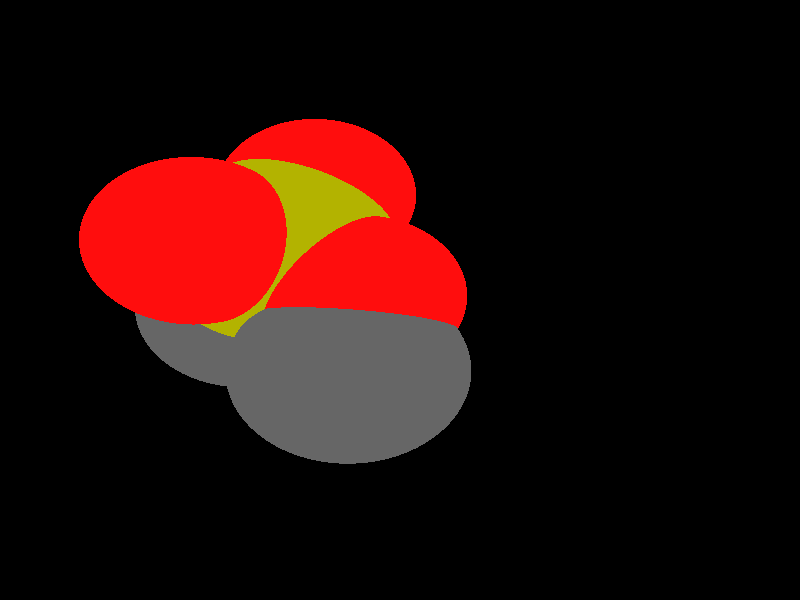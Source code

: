 global_settings {
	ambient_light rgb <0.200000002980232, 0.200000002980232, 0.200000002980232>
	max_trace_level 15
}

background { color rgb <0,0,0> }

camera {
	perspective
	location <-9.56796901202255, -13.2079990074363, 0.0588011202742895>
	angle 40
	up <-0.519290232827866, 0.505638015232246, 0.688961429719818>
	right <0.486307554289998, -0.488088132983531, 0.724758537087443> * 1
	direction <0.702739366145132, 0.711407177355307, 0.0075638136738937> }

light_source {
	<-22.2448757328477, -24.5684002899199, 34.6392497190174>
	color rgb <1, 1, 1>
	fade_distance 65.6969626883504
	fade_power 0
	spotlight
	area_light <20, 0, 0>, <0, 0, 20>, 20, 20
	circular
	orient
	point_at <22.2448757328477, 24.5684002899199, -34.6392497190174>
}

light_source {
	<-13.1781380751538, 36.1372944715574, -3.0796088153465>
	color rgb <0.300000011920929, 0.300000011920929, 0.300000011920929> shadowless
	fade_distance 65.6969626883504
	fade_power 0
	parallel
	point_at <13.1781380751538, -36.1372944715574, 3.0796088153465>
}

#default {
	finish {ambient 0.5 diffuse 1 specular 0.2 roughness .01 metallic 1}
}

union {
cylinder {
	<0.388234626128472, -0.482479172416026, -0.481017617919956>, 	<-0.34231210872594, -0.595565122088866, -0.855579610407964>, 0.075
	pigment { rgbt <0.699999988079071, 0.699999988079071, 0, 0> }
}
cylinder {
	<0.350385998189397, -0.260792419244389, -0.474128145418577>, 	<-0.380160736665015, -0.373878368917229, -0.848690137906585>, 0.075
	pigment { rgbt <0.699999988079071, 0.699999988079071, 0, 0> }
}
cylinder {
	<-0.34231210872594, -0.595565122088866, -0.855579610407964>, 	<-0.88720822649895, -0.679913038534875, -1.13495581706874>, 0.075
	pigment { rgbt <1, 0.0500000007450581, 0.0500000007450581, 0> }
}
cylinder {
	<-0.380160736665015, -0.373878368917229, -0.848690137906585>, 	<-0.925056854438025, -0.458226285363238, -1.12806634456736>, 0.075
	pigment { rgbt <1, 0.0500000007450581, 0.0500000007450581, 0> }
}
cylinder {
	<0.321029075079234, -0.454205511759004, -0.418349455919894>, 	<0.391763655253117, -8.57965060385713e-05, 0.27245301630361>, 0.075
	pigment { rgbt <0.699999988079071, 0.699999988079071, 0, 0> }
}
cylinder {
	<0.417591549238636, -0.28906607990141, -0.536796307418639>, 	<0.488326129412519, 0.165053635351555, 0.154006164804864>, 0.075
	pigment { rgbt <0.699999988079071, 0.699999988079071, 0, 0> }
}
cylinder {
	<0.391763655253117, -8.57965060385574e-05, 0.27245301630361>, 	<0.444544355647923, 0.338769068755342, 0.787915725332065>, 0.075
	pigment { rgbt <1, 0.0500000007450581, 0.0500000007450581, 0> }
}
cylinder {
	<0.488326129412519, 0.165053635351555, 0.154006164804864>, 	<0.541106829807325, 0.503908500612936, 0.669468873833319>, 0.075
	pigment { rgbt <1, 0.0500000007450581, 0.0500000007450581, 0> }
}
cylinder {
	<0.369310312158935, -0.371635795830207, -0.477572881669266>, 	<0.749720689757926, -1.19315540517636, -0.312357532573455>, 0.075
	pigment { rgbt <0.699999988079071, 0.699999988079071, 0, 0> }
}
cylinder {
	<0.749720689757926, -1.19315540517636, -0.312357532573455>, 	<1.0430760150793, -1.82667427440046, -0.184950907160159>, 0.075
	pigment { rgbt <1, 0.0500000007450581, 0.0500000007450581, 0> }
}
cylinder {
	<1.52104442494032, 0.277516217205553, -1.67438684811002>, 	<0.995746224043823, -0.0185576602387215, -1.12852802843776>, 0.075
	pigment { rgbt <0.400000005960464, 0.400000005960464, 0.400000005960464, 0> }
}
cylinder {
	<0.995746224043823, -0.0185576602387215, -1.12852802843776>, 	<0.369310312158935, -0.371635795830207, -0.477572881669266>, 0.075
	pigment { rgbt <0.699999988079071, 0.699999988079071, 0, 0> }
}
cylinder {
	<1.51880481147184, -2.63528624190519, -1.24045380166351>, 	<1.27184478755826, -2.21552012233021, -0.692521824360395>, 0.075
	pigment { rgbt <0.400000005960464, 0.400000005960464, 0.400000005960464, 0> }
}
cylinder {
	<1.27184478755826, -2.21552012233021, -0.692521824360395>, 	<1.0430760150793, -1.82667427440046, -0.184950907160159>, 0.075
	pigment { rgbt <1, 0.0500000007450581, 0.0500000007450581, 0> }
}
sphere {
	<0.369310312158935, -0.371635795830207, -0.477572881669266>, 0.567
	pigment { rgbt <0.699999988079071, 0.699999988079071, 0,0> }
}
sphere {
	<-0.906132540468487, -0.569069661949056, -1.13151108081805>, 0.3564
	pigment { rgbt <1, 0.0500000007450581, 0.0500000007450581,0> }
}
sphere {
	<0.492825592727624, 0.421338784684139, 0.728692299582692>, 0.3564
	pigment { rgbt <1, 0.0500000007450581, 0.0500000007450581,0> }
}
sphere {
	<1.0430760150793, -1.82667427440046, -0.184950907160159>, 0.3564
	pigment { rgbt <1, 0.0500000007450581, 0.0500000007450581,0> }
}
sphere {
	<1.52104442494032, 0.277516217205553, -1.67438684811002>, 0.4104
	pigment { rgbt <0.400000005960464, 0.400000005960464, 0.400000005960464,0> }
}
sphere {
	<1.51880481147184, -2.63528624190519, -1.24045380166351>, 0.4104
	pigment { rgbt <0.400000005960464, 0.400000005960464, 0.400000005960464,0> }
}
}
merge {
}
union {
}
merge {
sphere {
	<0.369310312158935, -0.371635795830207, -0.477572881669266>, 1.79982
	pigment { rgbt <0, 0, 0,0> }
}
sphere {
	<-0.906132540468487, -0.569069661949056, -1.13151108081805>, 1.519848
	pigment { rgbt <0, 0, 0,0> }
}
sphere {
	<0.492825592727624, 0.421338784684139, 0.728692299582692>, 1.519848
	pigment { rgbt <0, 0, 0,0> }
}
sphere {
	<1.0430760150793, -1.82667427440046, -0.184950907160159>, 1.519848
	pigment { rgbt <0, 0, 0,0> }
}
sphere {
	<1.52104442494032, 0.277516217205553, -1.67438684811002>, 1.69983
	pigment { rgbt <0, 0, 0,0> }
}
sphere {
	<1.51880481147184, -2.63528624190519, -1.24045380166351>, 1.69983
	pigment { rgbt <0, 0, 0,0> }
}
sphere {
	<0.369310312158935, -0.371635795830207, -0.477572881669266>, 1.8
	pigment { rgbt <0.699999988079071, 0.699999988079071, 0,0.350000023841858> }
}
sphere {
	<-0.906132540468487, -0.569069661949056, -1.13151108081805>, 1.52
	pigment { rgbt <1, 0.0500000007450581, 0.0500000007450581,0.350000023841858> }
}
sphere {
	<0.492825592727624, 0.421338784684139, 0.728692299582692>, 1.52
	pigment { rgbt <1, 0.0500000007450581, 0.0500000007450581,0.350000023841858> }
}
sphere {
	<1.0430760150793, -1.82667427440046, -0.184950907160159>, 1.52
	pigment { rgbt <1, 0.0500000007450581, 0.0500000007450581,0.350000023841858> }
}
sphere {
	<1.52104442494032, 0.277516217205553, -1.67438684811002>, 1.7
	pigment { rgbt <0.400000005960464, 0.400000005960464, 0.400000005960464,0.350000023841858> }
}
sphere {
	<1.51880481147184, -2.63528624190519, -1.24045380166351>, 1.7
	pigment { rgbt <0.400000005960464, 0.400000005960464, 0.400000005960464,0.350000023841858> }
}
}
